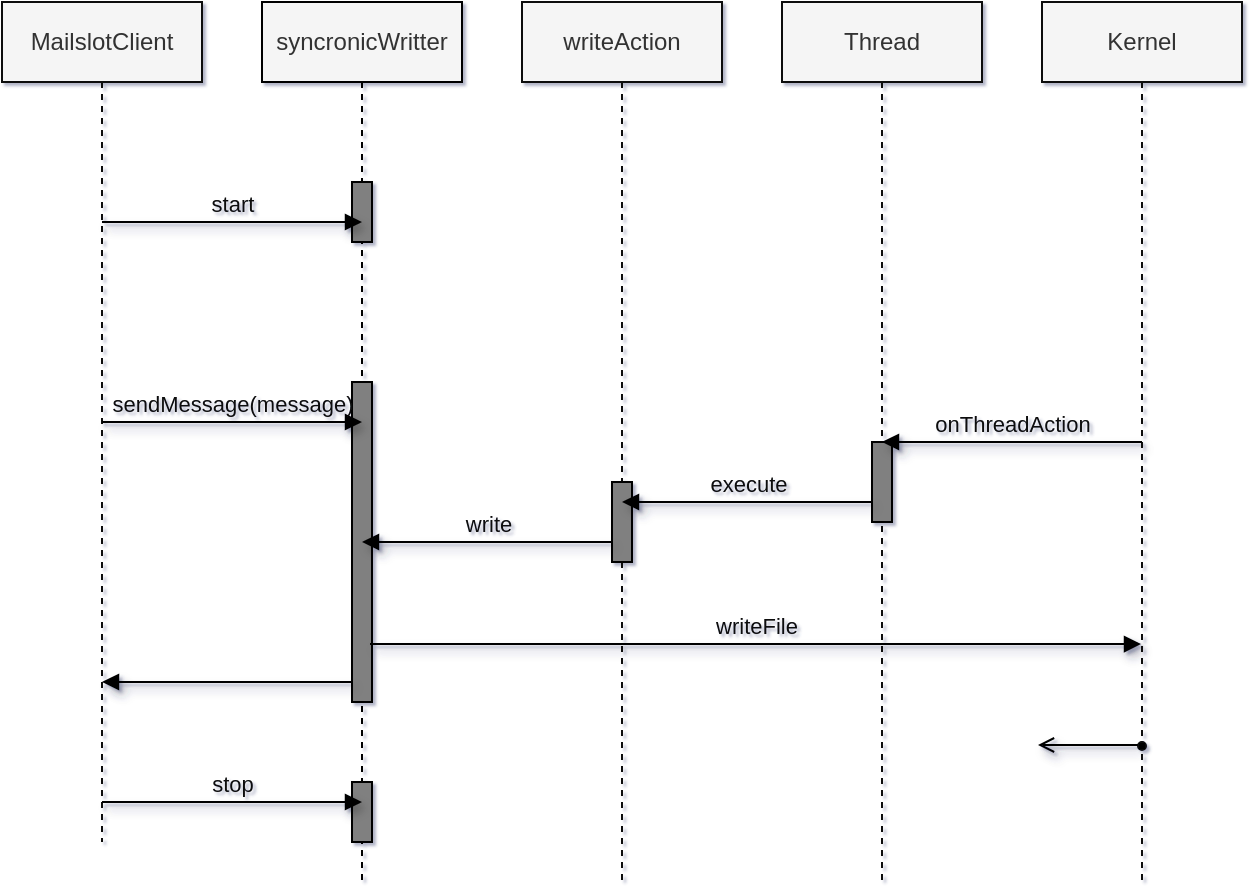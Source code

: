 <mxfile>
    <diagram id="FdKVwPLRiEe7100VruLf" name="Página-1">
        <mxGraphModel dx="1178" dy="573" grid="0" gridSize="10" guides="1" tooltips="1" connect="1" arrows="1" fold="1" page="1" pageScale="1" pageWidth="827" pageHeight="1169" background="#FFFFFF" math="0" shadow="1">
            <root>
                <mxCell id="0"/>
                <mxCell id="1" parent="0"/>
                <mxCell id="2" value="MailslotClient" style="shape=umlLifeline;perimeter=lifelinePerimeter;whiteSpace=wrap;html=1;container=1;collapsible=0;recursiveResize=0;outlineConnect=0;fillColor=#f5f5f5;fontColor=#333333;strokeColor=#080808;" vertex="1" parent="1">
                    <mxGeometry x="70" y="60" width="100" height="420" as="geometry"/>
                </mxCell>
                <mxCell id="5" value="syncronicWritter" style="shape=umlLifeline;perimeter=lifelinePerimeter;whiteSpace=wrap;html=1;container=1;collapsible=0;recursiveResize=0;outlineConnect=0;fillColor=#f5f5f5;fontColor=#333333;strokeColor=#000000;" vertex="1" parent="1">
                    <mxGeometry x="200" y="60" width="100" height="440" as="geometry"/>
                </mxCell>
                <mxCell id="6" value="" style="html=1;points=[];perimeter=orthogonalPerimeter;fillColor=#808080;" vertex="1" parent="5">
                    <mxGeometry x="45" y="90" width="10" height="30" as="geometry"/>
                </mxCell>
                <mxCell id="17" value="" style="html=1;points=[];perimeter=orthogonalPerimeter;fillColor=#808080;" vertex="1" parent="5">
                    <mxGeometry x="45" y="190" width="10" height="160" as="geometry"/>
                </mxCell>
                <mxCell id="20" value="&lt;font color=&quot;#080808&quot;&gt;start&lt;/font&gt;" style="html=1;verticalAlign=bottom;labelBackgroundColor=none;endArrow=block;endFill=1;shadow=1;strokeColor=#050505;" edge="1" parent="5">
                    <mxGeometry width="160" relative="1" as="geometry">
                        <mxPoint x="-80" y="110" as="sourcePoint"/>
                        <mxPoint x="50" y="110" as="targetPoint"/>
                    </mxGeometry>
                </mxCell>
                <mxCell id="22" value="sendMessage(message)" style="html=1;verticalAlign=bottom;labelBackgroundColor=none;endArrow=block;endFill=1;shadow=1;fontColor=#080808;strokeColor=#050505;" edge="1" parent="5">
                    <mxGeometry width="160" relative="1" as="geometry">
                        <mxPoint x="-80" y="210" as="sourcePoint"/>
                        <mxPoint x="50" y="210" as="targetPoint"/>
                    </mxGeometry>
                </mxCell>
                <mxCell id="34" value="" style="html=1;points=[];perimeter=orthogonalPerimeter;fillColor=#808080;" vertex="1" parent="5">
                    <mxGeometry x="45" y="390" width="10" height="30" as="geometry"/>
                </mxCell>
                <mxCell id="12" value="writeAction" style="shape=umlLifeline;perimeter=lifelinePerimeter;whiteSpace=wrap;html=1;container=1;collapsible=0;recursiveResize=0;outlineConnect=0;strokeColor=#080808;fillColor=#f5f5f5;fontColor=#333333;" vertex="1" parent="1">
                    <mxGeometry x="330" y="60" width="100" height="440" as="geometry"/>
                </mxCell>
                <mxCell id="26" value="" style="html=1;points=[];perimeter=orthogonalPerimeter;fillColor=#808080;" vertex="1" parent="12">
                    <mxGeometry x="45" y="240" width="10" height="40" as="geometry"/>
                </mxCell>
                <mxCell id="18" value="Thread" style="shape=umlLifeline;perimeter=lifelinePerimeter;whiteSpace=wrap;html=1;container=1;collapsible=0;recursiveResize=0;outlineConnect=0;strokeColor=#080808;fillColor=#f5f5f5;fontColor=#333333;" vertex="1" parent="1">
                    <mxGeometry x="460" y="60" width="100" height="440" as="geometry"/>
                </mxCell>
                <mxCell id="24" value="" style="html=1;points=[];perimeter=orthogonalPerimeter;fillColor=#808080;" vertex="1" parent="18">
                    <mxGeometry x="45" y="220" width="10" height="40" as="geometry"/>
                </mxCell>
                <mxCell id="25" value="execute" style="html=1;verticalAlign=bottom;labelBackgroundColor=none;endArrow=block;endFill=1;shadow=1;fontColor=#080808;strokeColor=#050505;" edge="1" parent="18">
                    <mxGeometry width="160" relative="1" as="geometry">
                        <mxPoint x="45" y="250" as="sourcePoint"/>
                        <mxPoint x="-80" y="250" as="targetPoint"/>
                    </mxGeometry>
                </mxCell>
                <mxCell id="19" value="Kernel" style="shape=umlLifeline;perimeter=lifelinePerimeter;whiteSpace=wrap;html=1;container=1;collapsible=0;recursiveResize=0;outlineConnect=0;strokeColor=#080808;fillColor=#f5f5f5;fontColor=#333333;" vertex="1" parent="1">
                    <mxGeometry x="590" y="60" width="100" height="440" as="geometry"/>
                </mxCell>
                <mxCell id="23" value="onThreadAction" style="html=1;verticalAlign=bottom;labelBackgroundColor=none;endArrow=block;endFill=1;shadow=1;fontColor=#080808;strokeColor=#050505;" edge="1" parent="19">
                    <mxGeometry width="160" relative="1" as="geometry">
                        <mxPoint x="50" y="220" as="sourcePoint"/>
                        <mxPoint x="-80" y="220" as="targetPoint"/>
                    </mxGeometry>
                </mxCell>
                <mxCell id="31" value="" style="ellipse;html=1;fillColor=#000000;labelBackgroundColor=#050505;fontColor=#080808;strokeColor=#080808;" vertex="1" parent="19">
                    <mxGeometry x="48" y="370" width="4" height="4" as="geometry"/>
                </mxCell>
                <mxCell id="32" value="" style="endArrow=open;html=1;rounded=0;align=center;verticalAlign=top;endFill=0;labelBackgroundColor=none;endSize=6;shadow=1;fontColor=#080808;strokeColor=#050505;" edge="1" parent="19">
                    <mxGeometry relative="1" as="geometry">
                        <mxPoint x="-2" y="371.5" as="targetPoint"/>
                        <mxPoint x="48" y="371.5" as="sourcePoint"/>
                        <Array as="points">
                            <mxPoint x="18" y="371.5"/>
                        </Array>
                    </mxGeometry>
                </mxCell>
                <mxCell id="30" value="writeFile" style="html=1;verticalAlign=bottom;labelBackgroundColor=none;endArrow=block;endFill=1;shadow=1;fontColor=#080808;strokeColor=#050505;exitX=0.9;exitY=0.819;exitDx=0;exitDy=0;exitPerimeter=0;" edge="1" parent="1" source="17" target="19">
                    <mxGeometry width="160" relative="1" as="geometry">
                        <mxPoint x="260" y="380" as="sourcePoint"/>
                        <mxPoint x="405" y="380" as="targetPoint"/>
                    </mxGeometry>
                </mxCell>
                <mxCell id="33" value="" style="html=1;verticalAlign=bottom;labelBackgroundColor=none;endArrow=block;endFill=1;shadow=1;fontColor=#080808;strokeColor=#050505;" edge="1" parent="1">
                    <mxGeometry width="160" relative="1" as="geometry">
                        <mxPoint x="245" y="400" as="sourcePoint"/>
                        <mxPoint x="120" y="400" as="targetPoint"/>
                        <Array as="points">
                            <mxPoint x="175" y="400"/>
                        </Array>
                    </mxGeometry>
                </mxCell>
                <mxCell id="35" value="&lt;font color=&quot;#080808&quot;&gt;stop&lt;br&gt;&lt;/font&gt;" style="html=1;verticalAlign=bottom;labelBackgroundColor=none;endArrow=block;endFill=1;shadow=1;strokeColor=#050505;" edge="1" parent="1">
                    <mxGeometry width="160" relative="1" as="geometry">
                        <mxPoint x="120" y="460" as="sourcePoint"/>
                        <mxPoint x="250" y="460" as="targetPoint"/>
                    </mxGeometry>
                </mxCell>
                <mxCell id="27" value="write" style="html=1;verticalAlign=bottom;labelBackgroundColor=none;endArrow=block;endFill=1;shadow=1;fontColor=#080808;strokeColor=#050505;" edge="1" parent="1">
                    <mxGeometry width="160" relative="1" as="geometry">
                        <mxPoint x="375" y="330" as="sourcePoint"/>
                        <mxPoint x="250" y="330" as="targetPoint"/>
                    </mxGeometry>
                </mxCell>
            </root>
        </mxGraphModel>
    </diagram>
</mxfile>